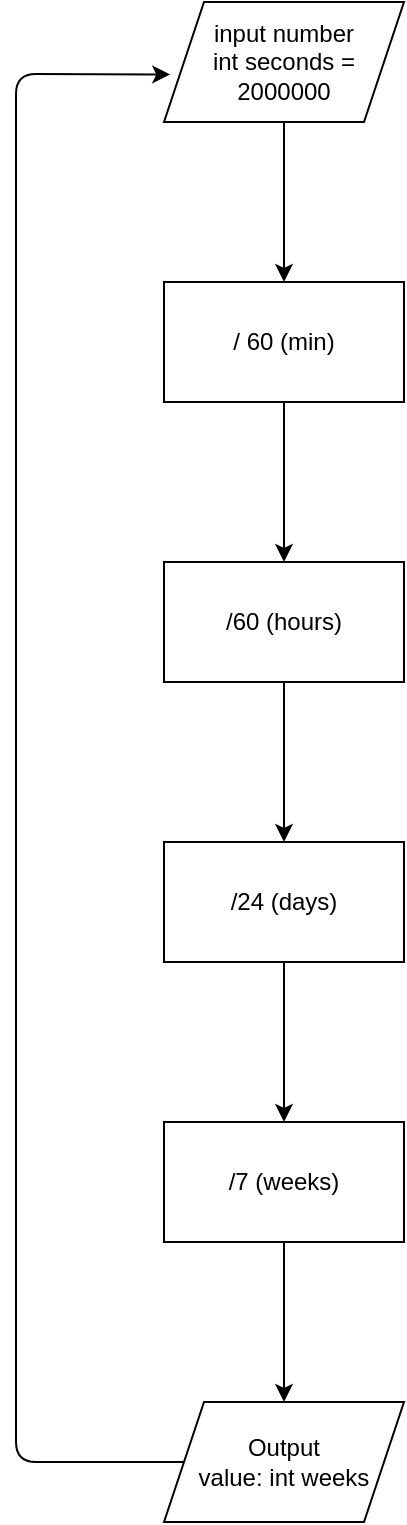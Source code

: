 <mxfile>
    <diagram id="ZxBG7ctfMr__IRRhOT0t" name="Seconds in hours">
        <mxGraphModel dx="1431" dy="793" grid="1" gridSize="10" guides="1" tooltips="1" connect="1" arrows="1" fold="1" page="1" pageScale="1" pageWidth="827" pageHeight="1169" math="0" shadow="0">
            <root>
                <mxCell id="0"/>
                <mxCell id="1" parent="0"/>
                <mxCell id="4" value="" style="edgeStyle=none;html=1;" edge="1" parent="1" source="2" target="3">
                    <mxGeometry relative="1" as="geometry"/>
                </mxCell>
                <mxCell id="2" value="input number &lt;br&gt;int seconds =&lt;br&gt;2000000" style="shape=parallelogram;perimeter=parallelogramPerimeter;whiteSpace=wrap;html=1;fixedSize=1;" vertex="1" parent="1">
                    <mxGeometry x="354" y="60" width="120" height="60" as="geometry"/>
                </mxCell>
                <mxCell id="6" value="" style="edgeStyle=none;html=1;" edge="1" parent="1" source="3" target="5">
                    <mxGeometry relative="1" as="geometry"/>
                </mxCell>
                <mxCell id="3" value="/ 60 (min)" style="whiteSpace=wrap;html=1;" vertex="1" parent="1">
                    <mxGeometry x="354" y="200" width="120" height="60" as="geometry"/>
                </mxCell>
                <mxCell id="8" value="" style="edgeStyle=none;html=1;" edge="1" parent="1" source="5" target="7">
                    <mxGeometry relative="1" as="geometry"/>
                </mxCell>
                <mxCell id="5" value="/60 (hours)" style="whiteSpace=wrap;html=1;" vertex="1" parent="1">
                    <mxGeometry x="354" y="340" width="120" height="60" as="geometry"/>
                </mxCell>
                <mxCell id="10" value="" style="edgeStyle=none;html=1;" edge="1" parent="1" source="7" target="9">
                    <mxGeometry relative="1" as="geometry"/>
                </mxCell>
                <mxCell id="7" value="/24 (days)" style="whiteSpace=wrap;html=1;" vertex="1" parent="1">
                    <mxGeometry x="354" y="480" width="120" height="60" as="geometry"/>
                </mxCell>
                <mxCell id="12" value="" style="edgeStyle=none;html=1;" edge="1" parent="1" source="9" target="11">
                    <mxGeometry relative="1" as="geometry"/>
                </mxCell>
                <mxCell id="9" value="/7 (weeks)" style="whiteSpace=wrap;html=1;" vertex="1" parent="1">
                    <mxGeometry x="354" y="620" width="120" height="60" as="geometry"/>
                </mxCell>
                <mxCell id="11" value="Output&lt;br&gt;value: int weeks" style="shape=parallelogram;perimeter=parallelogramPerimeter;whiteSpace=wrap;html=1;fixedSize=1;" vertex="1" parent="1">
                    <mxGeometry x="354" y="760" width="120" height="60" as="geometry"/>
                </mxCell>
                <mxCell id="14" value="" style="endArrow=classic;html=1;exitX=0;exitY=0.5;exitDx=0;exitDy=0;entryX=0.026;entryY=0.604;entryDx=0;entryDy=0;entryPerimeter=0;" edge="1" parent="1" source="11" target="2">
                    <mxGeometry width="50" height="50" relative="1" as="geometry">
                        <mxPoint x="320" y="590" as="sourcePoint"/>
                        <mxPoint x="280" y="80" as="targetPoint"/>
                        <Array as="points">
                            <mxPoint x="280" y="790"/>
                            <mxPoint x="280" y="96"/>
                        </Array>
                    </mxGeometry>
                </mxCell>
            </root>
        </mxGraphModel>
    </diagram>
</mxfile>